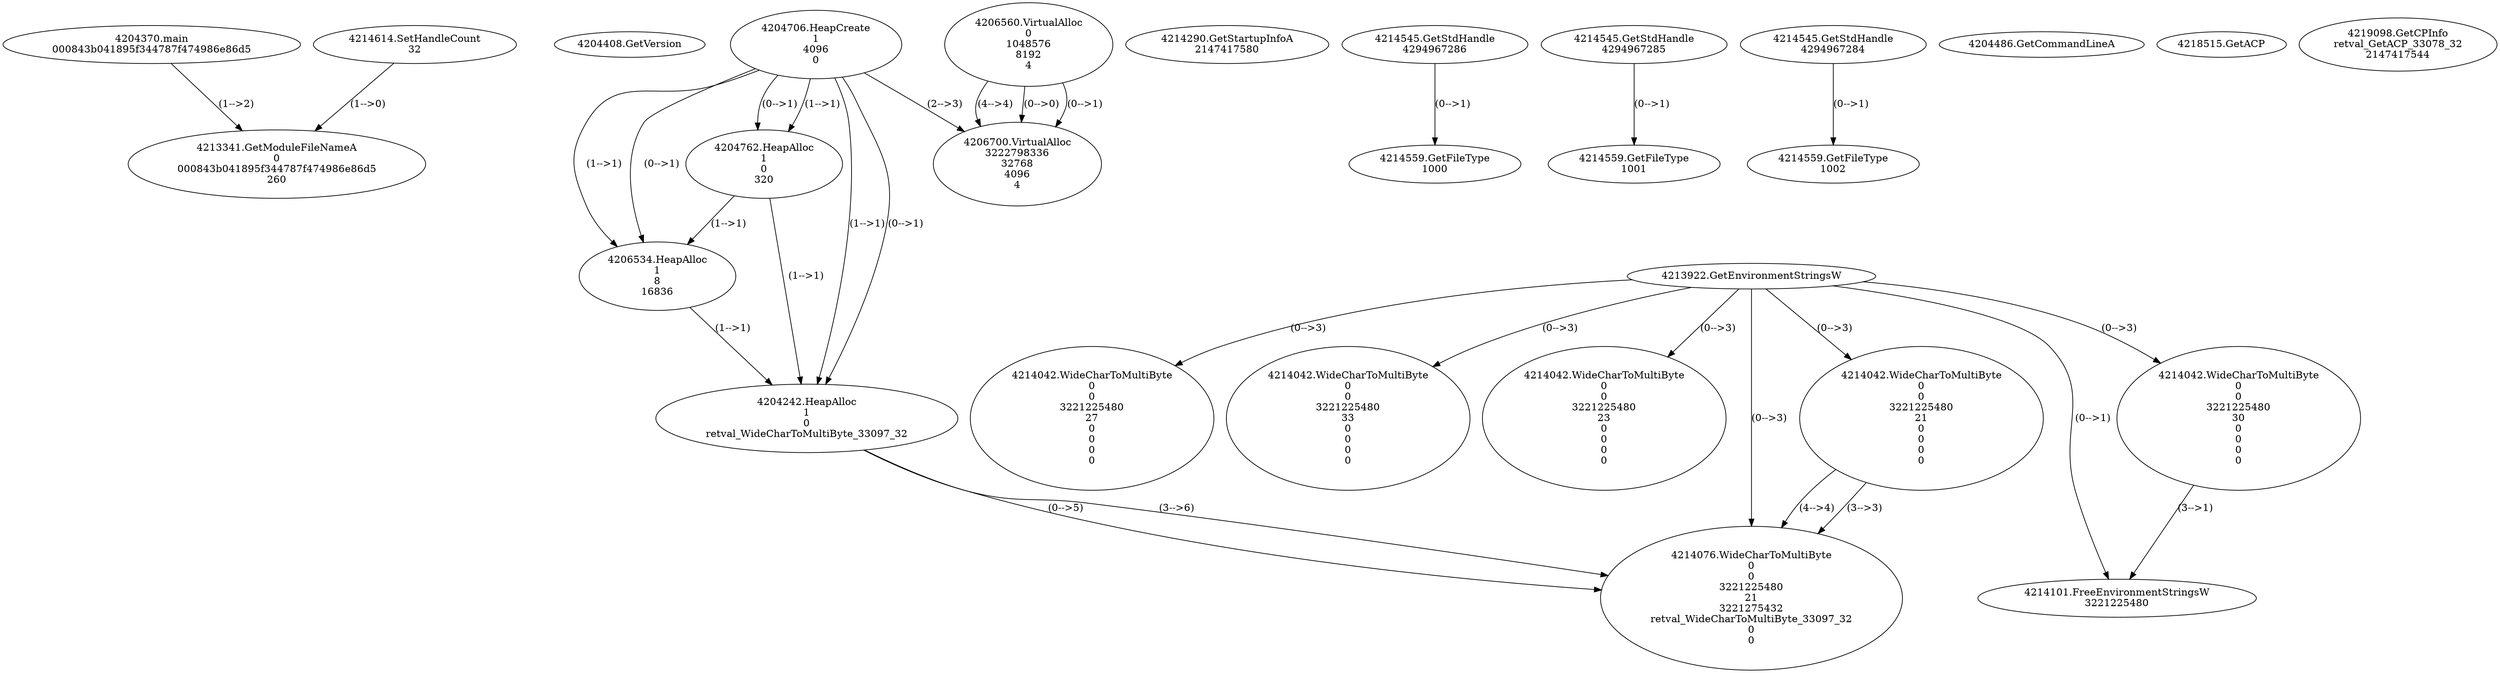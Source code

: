 // Global SCDG with merge call
digraph {
	0 [label="4204370.main
000843b041895f344787f474986e86d5"]
	1 [label="4204408.GetVersion
"]
	2 [label="4204706.HeapCreate
1
4096
0"]
	3 [label="4204762.HeapAlloc
1
0
320"]
	2 -> 3 [label="(1-->1)"]
	2 -> 3 [label="(0-->1)"]
	4 [label="4206534.HeapAlloc
1
8
16836"]
	2 -> 4 [label="(1-->1)"]
	2 -> 4 [label="(0-->1)"]
	3 -> 4 [label="(1-->1)"]
	5 [label="4206560.VirtualAlloc
0
1048576
8192
4"]
	6 [label="4206700.VirtualAlloc
3222798336
32768
4096
4"]
	5 -> 6 [label="(0-->1)"]
	2 -> 6 [label="(2-->3)"]
	5 -> 6 [label="(4-->4)"]
	5 -> 6 [label="(0-->0)"]
	7 [label="4214290.GetStartupInfoA
2147417580"]
	8 [label="4214545.GetStdHandle
4294967286"]
	9 [label="4214559.GetFileType
1000"]
	8 -> 9 [label="(0-->1)"]
	10 [label="4214545.GetStdHandle
4294967285"]
	11 [label="4214559.GetFileType
1001"]
	10 -> 11 [label="(0-->1)"]
	12 [label="4214545.GetStdHandle
4294967284"]
	13 [label="4214559.GetFileType
1002"]
	12 -> 13 [label="(0-->1)"]
	14 [label="4214614.SetHandleCount
32"]
	15 [label="4204486.GetCommandLineA
"]
	16 [label="4213922.GetEnvironmentStringsW
"]
	17 [label="4214042.WideCharToMultiByte
0
0
3221225480
30
0
0
0
0"]
	16 -> 17 [label="(0-->3)"]
	18 [label="4214101.FreeEnvironmentStringsW
3221225480"]
	16 -> 18 [label="(0-->1)"]
	17 -> 18 [label="(3-->1)"]
	19 [label="4218515.GetACP
"]
	20 [label="4214042.WideCharToMultiByte
0
0
3221225480
27
0
0
0
0"]
	16 -> 20 [label="(0-->3)"]
	21 [label="4213341.GetModuleFileNameA
0
000843b041895f344787f474986e86d5
260"]
	0 -> 21 [label="(1-->2)"]
	14 -> 21 [label="(1-->0)"]
	22 [label="4214042.WideCharToMultiByte
0
0
3221225480
33
0
0
0
0"]
	16 -> 22 [label="(0-->3)"]
	23 [label="4214042.WideCharToMultiByte
0
0
3221225480
23
0
0
0
0"]
	16 -> 23 [label="(0-->3)"]
	24 [label="4219098.GetCPInfo
retval_GetACP_33078_32
2147417544"]
	25 [label="4214042.WideCharToMultiByte
0
0
3221225480
21
0
0
0
0"]
	16 -> 25 [label="(0-->3)"]
	26 [label="4204242.HeapAlloc
1
0
retval_WideCharToMultiByte_33097_32"]
	2 -> 26 [label="(1-->1)"]
	2 -> 26 [label="(0-->1)"]
	3 -> 26 [label="(1-->1)"]
	4 -> 26 [label="(1-->1)"]
	27 [label="4214076.WideCharToMultiByte
0
0
3221225480
21
3221275432
retval_WideCharToMultiByte_33097_32
0
0"]
	16 -> 27 [label="(0-->3)"]
	25 -> 27 [label="(3-->3)"]
	25 -> 27 [label="(4-->4)"]
	26 -> 27 [label="(0-->5)"]
	26 -> 27 [label="(3-->6)"]
}
